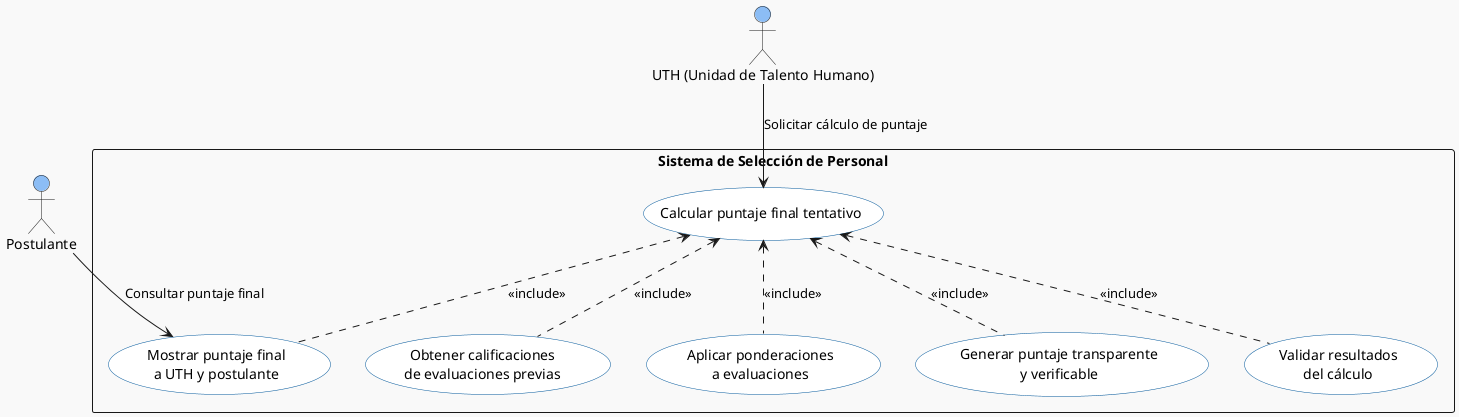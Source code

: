 @startuml
skinparam backgroundColor #F9F9F9
skinparam actorBackgroundColor #8CBDF5
skinparam usecaseBackgroundColor #FFFFFF
skinparam usecaseBorderColor #01579B

top to bottom direction

actor "Postulante" as Postulante
actor "UTH (Unidad de Talento Humano)" as UTH

rectangle "Sistema de Selección de Personal" as Sistema {
  usecase "Calcular puntaje final tentativo" as UC14_MAIN
  usecase "Obtener calificaciones\nde evaluaciones previas" as UC14_1
  usecase "Aplicar ponderaciones\na evaluaciones" as UC14_2
  usecase "Generar puntaje transparente\ny verificable" as UC14_3
  usecase "Validar resultados\ndel cálculo" as UC14_4
  usecase "Mostrar puntaje final\na UTH y postulante" as UC14_5
}

UC14_MAIN <.. UC14_1 : <<include>>
UC14_MAIN <.. UC14_2 : <<include>>
UC14_MAIN <.. UC14_3 : <<include>>
UC14_MAIN <.. UC14_4 : <<include>>
UC14_MAIN <.. UC14_5 : <<include>>

UTH --> UC14_MAIN : "Solicitar cálculo de puntaje"
Postulante --> UC14_5 : "Consultar puntaje final"

@enduml